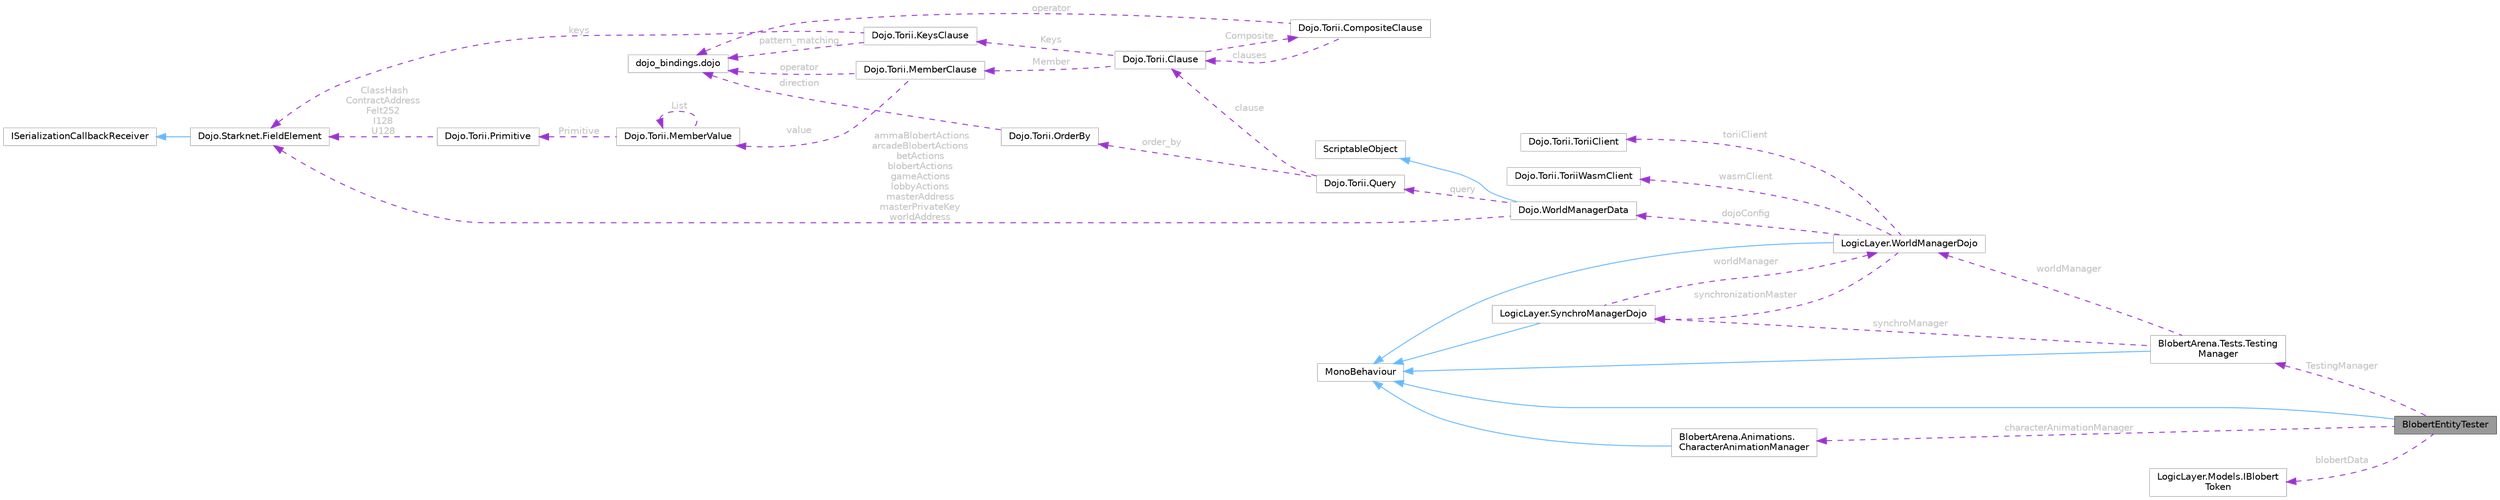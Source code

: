 digraph "BlobertEntityTester"
{
 // LATEX_PDF_SIZE
  bgcolor="transparent";
  edge [fontname=Helvetica,fontsize=10,labelfontname=Helvetica,labelfontsize=10];
  node [fontname=Helvetica,fontsize=10,shape=box,height=0.2,width=0.4];
  rankdir="LR";
  Node1 [id="Node000001",label="BlobertEntityTester",height=0.2,width=0.4,color="gray40", fillcolor="grey60", style="filled", fontcolor="black",tooltip=" "];
  Node2 -> Node1 [id="edge1_Node000001_Node000002",dir="back",color="steelblue1",style="solid",tooltip=" "];
  Node2 [id="Node000002",label="MonoBehaviour",height=0.2,width=0.4,color="grey75", fillcolor="white", style="filled",tooltip=" "];
  Node3 -> Node1 [id="edge2_Node000001_Node000003",dir="back",color="darkorchid3",style="dashed",tooltip=" ",label=" TestingManager",fontcolor="grey" ];
  Node3 [id="Node000003",label="BlobertArena.Tests.Testing\lManager",height=0.2,width=0.4,color="grey75", fillcolor="white", style="filled",URL="$class_blobert_arena_1_1_tests_1_1_testing_manager.html",tooltip=" "];
  Node2 -> Node3 [id="edge3_Node000003_Node000002",dir="back",color="steelblue1",style="solid",tooltip=" "];
  Node4 -> Node3 [id="edge4_Node000003_Node000004",dir="back",color="darkorchid3",style="dashed",tooltip=" ",label=" synchroManager",fontcolor="grey" ];
  Node4 [id="Node000004",label="LogicLayer.SynchroManagerDojo",height=0.2,width=0.4,color="grey75", fillcolor="white", style="filled",URL="$class_logic_layer_1_1_synchro_manager_dojo.html",tooltip=" "];
  Node2 -> Node4 [id="edge5_Node000004_Node000002",dir="back",color="steelblue1",style="solid",tooltip=" "];
  Node5 -> Node4 [id="edge6_Node000004_Node000005",dir="back",color="darkorchid3",style="dashed",tooltip=" ",label=" worldManager",fontcolor="grey" ];
  Node5 [id="Node000005",label="LogicLayer.WorldManagerDojo",height=0.2,width=0.4,color="grey75", fillcolor="white", style="filled",URL="$class_logic_layer_1_1_world_manager_dojo.html",tooltip=" "];
  Node2 -> Node5 [id="edge7_Node000005_Node000002",dir="back",color="steelblue1",style="solid",tooltip=" "];
  Node4 -> Node5 [id="edge8_Node000005_Node000004",dir="back",color="darkorchid3",style="dashed",tooltip=" ",label=" synchronizationMaster",fontcolor="grey" ];
  Node6 -> Node5 [id="edge9_Node000005_Node000006",dir="back",color="darkorchid3",style="dashed",tooltip=" ",label=" toriiClient",fontcolor="grey" ];
  Node6 [id="Node000006",label="Dojo.Torii.ToriiClient",height=0.2,width=0.4,color="grey75", fillcolor="white", style="filled",URL="$class_dojo_1_1_torii_1_1_torii_client.html",tooltip=" "];
  Node7 -> Node5 [id="edge10_Node000005_Node000007",dir="back",color="darkorchid3",style="dashed",tooltip=" ",label=" wasmClient",fontcolor="grey" ];
  Node7 [id="Node000007",label="Dojo.Torii.ToriiWasmClient",height=0.2,width=0.4,color="grey75", fillcolor="white", style="filled",URL="$class_dojo_1_1_torii_1_1_torii_wasm_client.html",tooltip=" "];
  Node8 -> Node5 [id="edge11_Node000005_Node000008",dir="back",color="darkorchid3",style="dashed",tooltip=" ",label=" dojoConfig",fontcolor="grey" ];
  Node8 [id="Node000008",label="Dojo.WorldManagerData",height=0.2,width=0.4,color="grey75", fillcolor="white", style="filled",URL="$class_dojo_1_1_world_manager_data.html",tooltip=" "];
  Node9 -> Node8 [id="edge12_Node000008_Node000009",dir="back",color="steelblue1",style="solid",tooltip=" "];
  Node9 [id="Node000009",label="ScriptableObject",height=0.2,width=0.4,color="grey75", fillcolor="white", style="filled",tooltip=" "];
  Node10 -> Node8 [id="edge13_Node000008_Node000010",dir="back",color="darkorchid3",style="dashed",tooltip=" ",label=" ammaBlobertActions\narcadeBlobertActions\nbetActions\nblobertActions\ngameActions\nlobbyActions\nmasterAddress\nmasterPrivateKey\nworldAddress",fontcolor="grey" ];
  Node10 [id="Node000010",label="Dojo.Starknet.FieldElement",height=0.2,width=0.4,color="grey75", fillcolor="white", style="filled",URL="$class_dojo_1_1_starknet_1_1_field_element.html",tooltip=" "];
  Node11 -> Node10 [id="edge14_Node000010_Node000011",dir="back",color="steelblue1",style="solid",tooltip=" "];
  Node11 [id="Node000011",label="ISerializationCallbackReceiver",height=0.2,width=0.4,color="grey75", fillcolor="white", style="filled",tooltip=" "];
  Node12 -> Node8 [id="edge15_Node000008_Node000012",dir="back",color="darkorchid3",style="dashed",tooltip=" ",label=" query",fontcolor="grey" ];
  Node12 [id="Node000012",label="Dojo.Torii.Query",height=0.2,width=0.4,color="grey75", fillcolor="white", style="filled",URL="$class_dojo_1_1_torii_1_1_query.html",tooltip=" "];
  Node13 -> Node12 [id="edge16_Node000012_Node000013",dir="back",color="darkorchid3",style="dashed",tooltip=" ",label=" clause",fontcolor="grey" ];
  Node13 [id="Node000013",label="Dojo.Torii.Clause",height=0.2,width=0.4,color="grey75", fillcolor="white", style="filled",URL="$struct_dojo_1_1_torii_1_1_clause.html",tooltip=" "];
  Node14 -> Node13 [id="edge17_Node000013_Node000014",dir="back",color="darkorchid3",style="dashed",tooltip=" ",label=" Keys",fontcolor="grey" ];
  Node14 [id="Node000014",label="Dojo.Torii.KeysClause",height=0.2,width=0.4,color="grey75", fillcolor="white", style="filled",URL="$struct_dojo_1_1_torii_1_1_keys_clause.html",tooltip=" "];
  Node10 -> Node14 [id="edge18_Node000014_Node000010",dir="back",color="darkorchid3",style="dashed",tooltip=" ",label=" keys",fontcolor="grey" ];
  Node15 -> Node14 [id="edge19_Node000014_Node000015",dir="back",color="darkorchid3",style="dashed",tooltip=" ",label=" pattern_matching",fontcolor="grey" ];
  Node15 [id="Node000015",label="dojo_bindings.dojo",height=0.2,width=0.4,color="grey75", fillcolor="white", style="filled",tooltip=" "];
  Node16 -> Node13 [id="edge20_Node000013_Node000016",dir="back",color="darkorchid3",style="dashed",tooltip=" ",label=" Member",fontcolor="grey" ];
  Node16 [id="Node000016",label="Dojo.Torii.MemberClause",height=0.2,width=0.4,color="grey75", fillcolor="white", style="filled",URL="$struct_dojo_1_1_torii_1_1_member_clause.html",tooltip=" "];
  Node15 -> Node16 [id="edge21_Node000016_Node000015",dir="back",color="darkorchid3",style="dashed",tooltip=" ",label=" operator",fontcolor="grey" ];
  Node17 -> Node16 [id="edge22_Node000016_Node000017",dir="back",color="darkorchid3",style="dashed",tooltip=" ",label=" value",fontcolor="grey" ];
  Node17 [id="Node000017",label="Dojo.Torii.MemberValue",height=0.2,width=0.4,color="grey75", fillcolor="white", style="filled",URL="$struct_dojo_1_1_torii_1_1_member_value.html",tooltip=" "];
  Node18 -> Node17 [id="edge23_Node000017_Node000018",dir="back",color="darkorchid3",style="dashed",tooltip=" ",label=" Primitive",fontcolor="grey" ];
  Node18 [id="Node000018",label="Dojo.Torii.Primitive",height=0.2,width=0.4,color="grey75", fillcolor="white", style="filled",URL="$struct_dojo_1_1_torii_1_1_primitive.html",tooltip=" "];
  Node10 -> Node18 [id="edge24_Node000018_Node000010",dir="back",color="darkorchid3",style="dashed",tooltip=" ",label=" ClassHash\nContractAddress\nFelt252\nI128\nU128",fontcolor="grey" ];
  Node17 -> Node17 [id="edge25_Node000017_Node000017",dir="back",color="darkorchid3",style="dashed",tooltip=" ",label=" List",fontcolor="grey" ];
  Node19 -> Node13 [id="edge26_Node000013_Node000019",dir="back",color="darkorchid3",style="dashed",tooltip=" ",label=" Composite",fontcolor="grey" ];
  Node19 [id="Node000019",label="Dojo.Torii.CompositeClause",height=0.2,width=0.4,color="grey75", fillcolor="white", style="filled",URL="$struct_dojo_1_1_torii_1_1_composite_clause.html",tooltip=" "];
  Node15 -> Node19 [id="edge27_Node000019_Node000015",dir="back",color="darkorchid3",style="dashed",tooltip=" ",label=" operator",fontcolor="grey" ];
  Node13 -> Node19 [id="edge28_Node000019_Node000013",dir="back",color="darkorchid3",style="dashed",tooltip=" ",label=" clauses",fontcolor="grey" ];
  Node20 -> Node12 [id="edge29_Node000012_Node000020",dir="back",color="darkorchid3",style="dashed",tooltip=" ",label=" order_by",fontcolor="grey" ];
  Node20 [id="Node000020",label="Dojo.Torii.OrderBy",height=0.2,width=0.4,color="grey75", fillcolor="white", style="filled",URL="$struct_dojo_1_1_torii_1_1_order_by.html",tooltip=" "];
  Node15 -> Node20 [id="edge30_Node000020_Node000015",dir="back",color="darkorchid3",style="dashed",tooltip=" ",label=" direction",fontcolor="grey" ];
  Node5 -> Node3 [id="edge31_Node000003_Node000005",dir="back",color="darkorchid3",style="dashed",tooltip=" ",label=" worldManager",fontcolor="grey" ];
  Node21 -> Node1 [id="edge32_Node000001_Node000021",dir="back",color="darkorchid3",style="dashed",tooltip=" ",label=" characterAnimationManager",fontcolor="grey" ];
  Node21 [id="Node000021",label="BlobertArena.Animations.\lCharacterAnimationManager",height=0.2,width=0.4,color="grey75", fillcolor="white", style="filled",URL="$class_blobert_arena_1_1_animations_1_1_character_animation_manager.html",tooltip=" "];
  Node2 -> Node21 [id="edge33_Node000021_Node000002",dir="back",color="steelblue1",style="solid",tooltip=" "];
  Node22 -> Node1 [id="edge34_Node000001_Node000022",dir="back",color="darkorchid3",style="dashed",tooltip=" ",label=" blobertData",fontcolor="grey" ];
  Node22 [id="Node000022",label="LogicLayer.Models.IBlobert\lToken",height=0.2,width=0.4,color="grey75", fillcolor="white", style="filled",URL="$interface_logic_layer_1_1_models_1_1_i_blobert_token.html",tooltip=" "];
}
